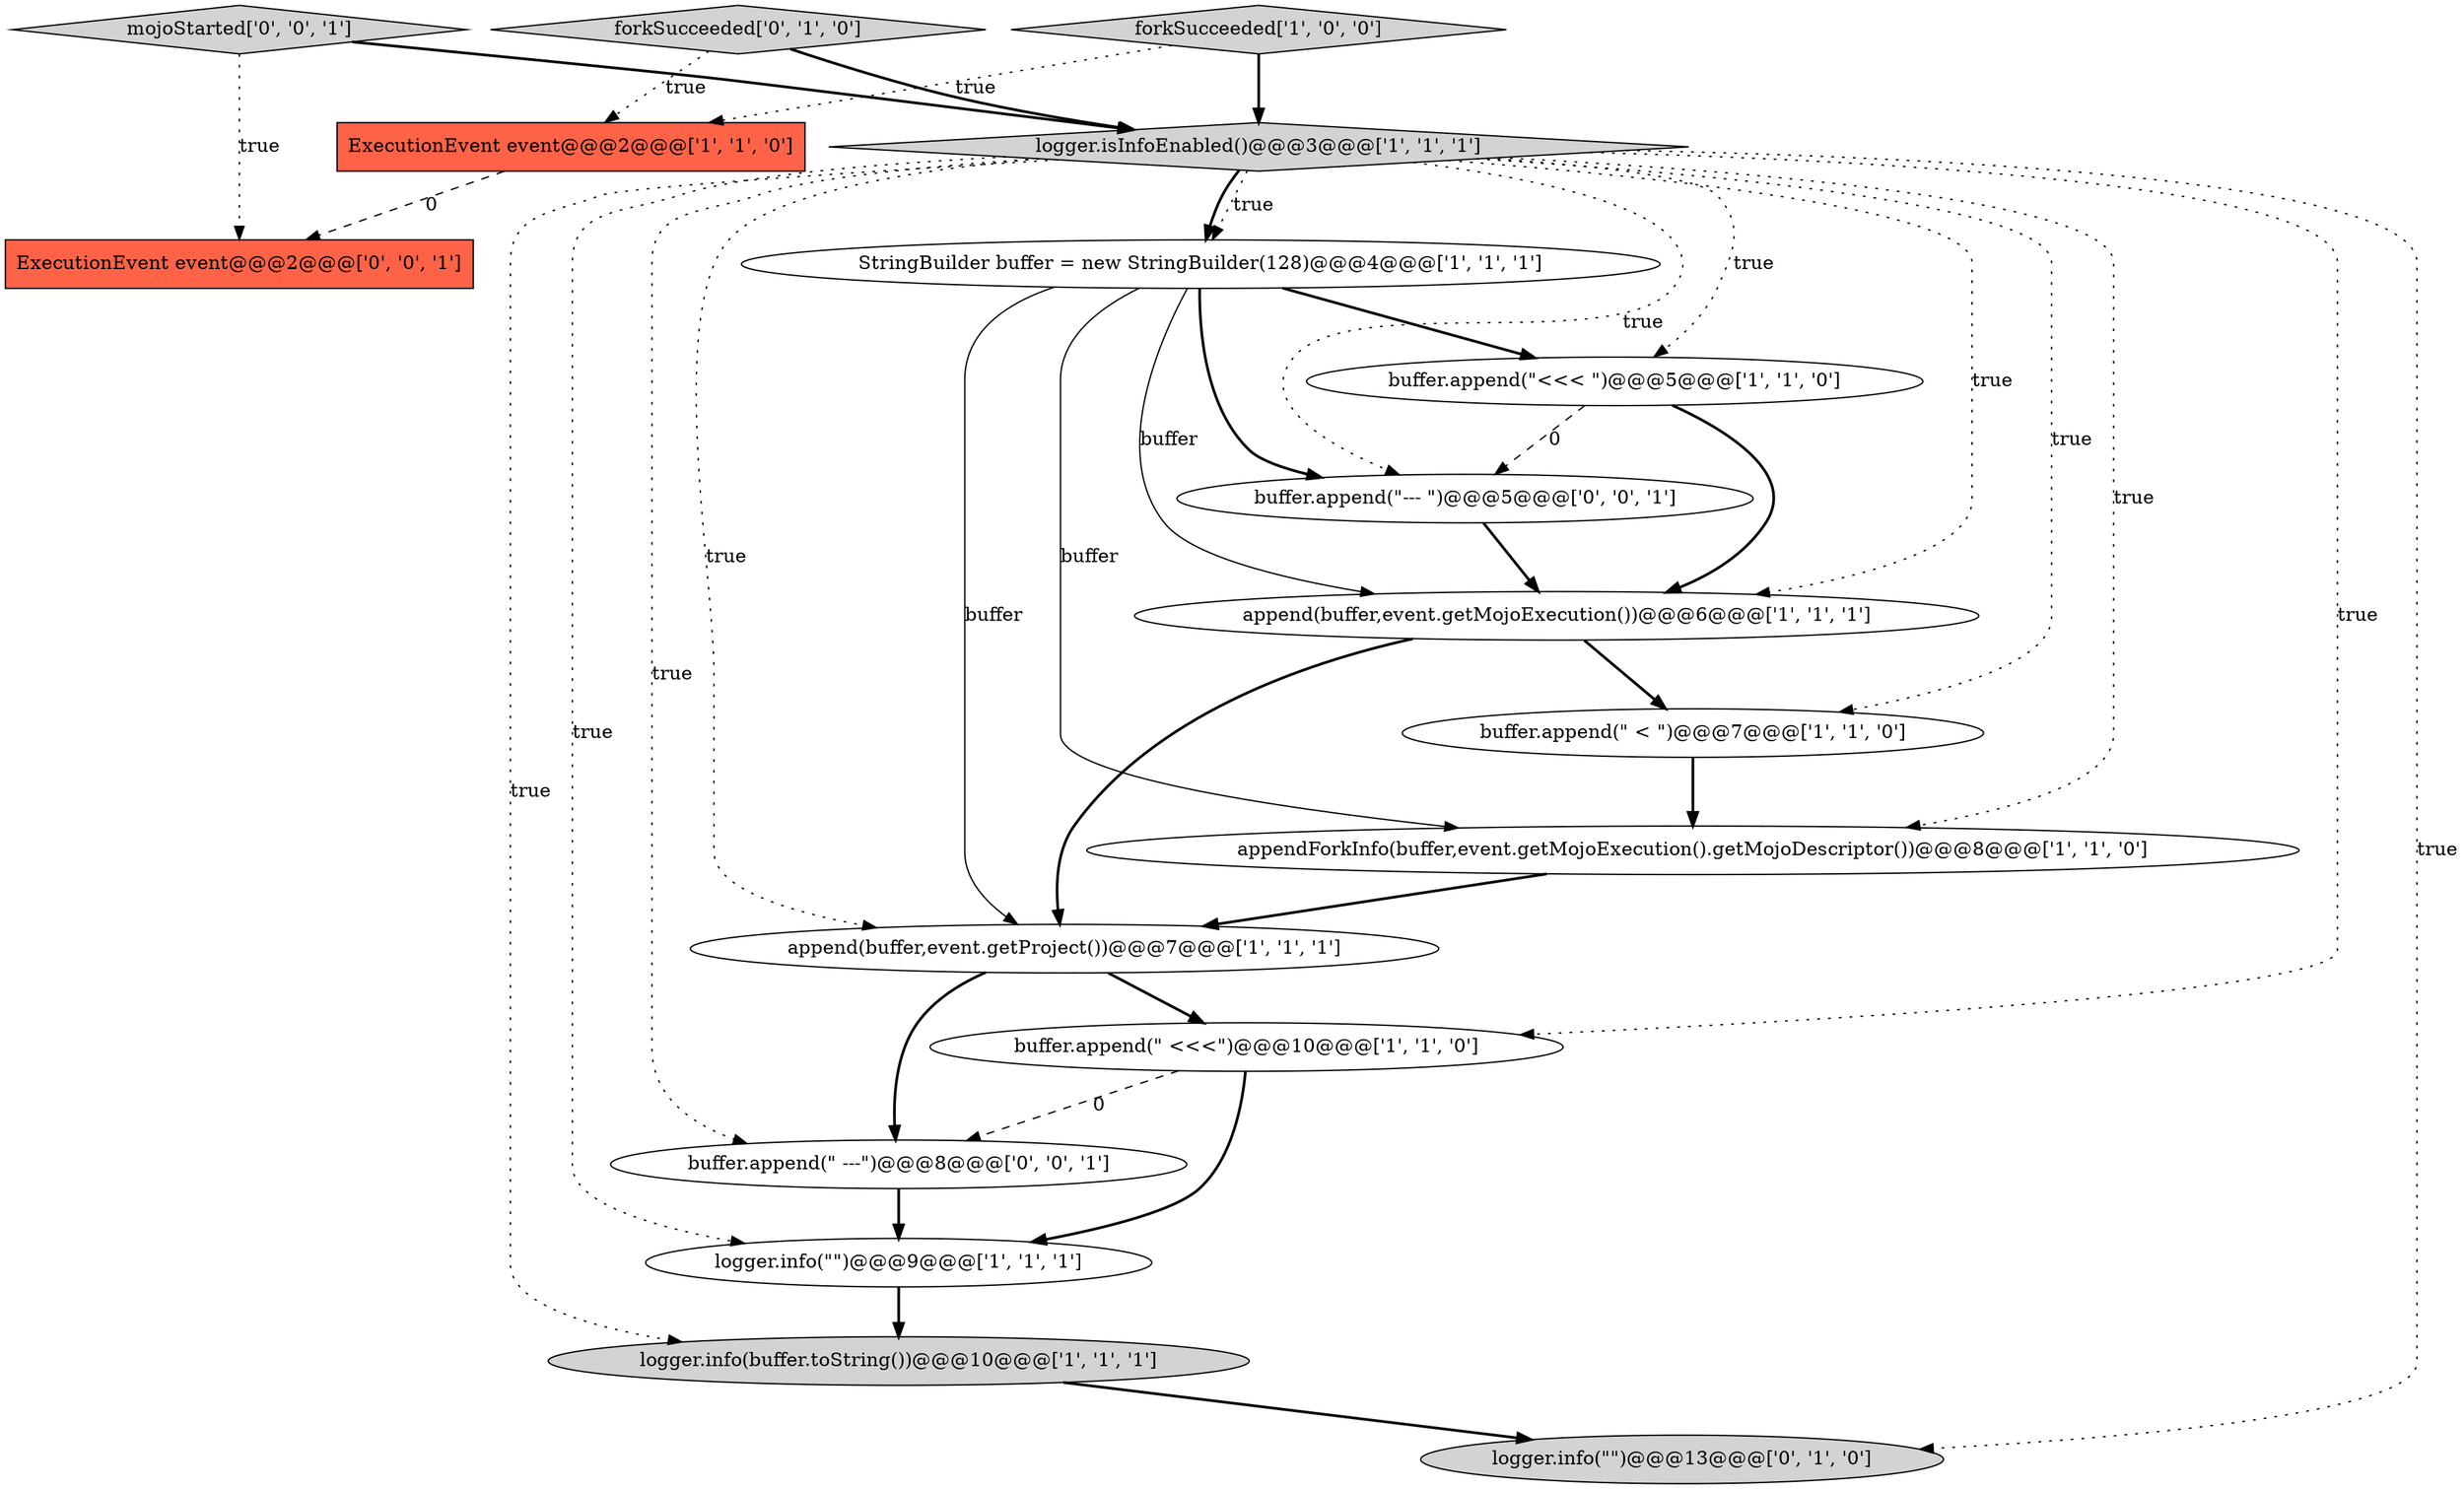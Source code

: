 digraph {
8 [style = filled, label = "forkSucceeded['1', '0', '0']", fillcolor = lightgray, shape = diamond image = "AAA0AAABBB1BBB"];
7 [style = filled, label = "append(buffer,event.getMojoExecution())@@@6@@@['1', '1', '1']", fillcolor = white, shape = ellipse image = "AAA0AAABBB1BBB"];
9 [style = filled, label = "buffer.append(\"<<< \")@@@5@@@['1', '1', '0']", fillcolor = white, shape = ellipse image = "AAA0AAABBB1BBB"];
4 [style = filled, label = "StringBuilder buffer = new StringBuilder(128)@@@4@@@['1', '1', '1']", fillcolor = white, shape = ellipse image = "AAA0AAABBB1BBB"];
6 [style = filled, label = "logger.info(buffer.toString())@@@10@@@['1', '1', '1']", fillcolor = lightgray, shape = ellipse image = "AAA0AAABBB1BBB"];
14 [style = filled, label = "buffer.append(\"--- \")@@@5@@@['0', '0', '1']", fillcolor = white, shape = ellipse image = "AAA0AAABBB3BBB"];
5 [style = filled, label = "appendForkInfo(buffer,event.getMojoExecution().getMojoDescriptor())@@@8@@@['1', '1', '0']", fillcolor = white, shape = ellipse image = "AAA0AAABBB1BBB"];
0 [style = filled, label = "buffer.append(\" < \")@@@7@@@['1', '1', '0']", fillcolor = white, shape = ellipse image = "AAA0AAABBB1BBB"];
12 [style = filled, label = "logger.info(\"\")@@@13@@@['0', '1', '0']", fillcolor = lightgray, shape = ellipse image = "AAA1AAABBB2BBB"];
16 [style = filled, label = "buffer.append(\" ---\")@@@8@@@['0', '0', '1']", fillcolor = white, shape = ellipse image = "AAA0AAABBB3BBB"];
3 [style = filled, label = "ExecutionEvent event@@@2@@@['1', '1', '0']", fillcolor = tomato, shape = box image = "AAA0AAABBB1BBB"];
11 [style = filled, label = "buffer.append(\" <<<\")@@@10@@@['1', '1', '0']", fillcolor = white, shape = ellipse image = "AAA0AAABBB1BBB"];
13 [style = filled, label = "forkSucceeded['0', '1', '0']", fillcolor = lightgray, shape = diamond image = "AAA0AAABBB2BBB"];
17 [style = filled, label = "ExecutionEvent event@@@2@@@['0', '0', '1']", fillcolor = tomato, shape = box image = "AAA0AAABBB3BBB"];
1 [style = filled, label = "append(buffer,event.getProject())@@@7@@@['1', '1', '1']", fillcolor = white, shape = ellipse image = "AAA0AAABBB1BBB"];
15 [style = filled, label = "mojoStarted['0', '0', '1']", fillcolor = lightgray, shape = diamond image = "AAA0AAABBB3BBB"];
10 [style = filled, label = "logger.isInfoEnabled()@@@3@@@['1', '1', '1']", fillcolor = lightgray, shape = diamond image = "AAA0AAABBB1BBB"];
2 [style = filled, label = "logger.info(\"\")@@@9@@@['1', '1', '1']", fillcolor = white, shape = ellipse image = "AAA0AAABBB1BBB"];
15->17 [style = dotted, label="true"];
10->2 [style = dotted, label="true"];
14->7 [style = bold, label=""];
3->17 [style = dashed, label="0"];
10->1 [style = dotted, label="true"];
10->12 [style = dotted, label="true"];
4->7 [style = solid, label="buffer"];
5->1 [style = bold, label=""];
4->1 [style = solid, label="buffer"];
10->0 [style = dotted, label="true"];
10->7 [style = dotted, label="true"];
11->2 [style = bold, label=""];
10->16 [style = dotted, label="true"];
1->11 [style = bold, label=""];
16->2 [style = bold, label=""];
9->14 [style = dashed, label="0"];
10->4 [style = dotted, label="true"];
10->4 [style = bold, label=""];
4->5 [style = solid, label="buffer"];
4->9 [style = bold, label=""];
11->16 [style = dashed, label="0"];
7->0 [style = bold, label=""];
13->3 [style = dotted, label="true"];
6->12 [style = bold, label=""];
4->14 [style = bold, label=""];
2->6 [style = bold, label=""];
10->6 [style = dotted, label="true"];
8->3 [style = dotted, label="true"];
7->1 [style = bold, label=""];
0->5 [style = bold, label=""];
13->10 [style = bold, label=""];
10->11 [style = dotted, label="true"];
1->16 [style = bold, label=""];
10->14 [style = dotted, label="true"];
15->10 [style = bold, label=""];
10->9 [style = dotted, label="true"];
8->10 [style = bold, label=""];
10->5 [style = dotted, label="true"];
9->7 [style = bold, label=""];
}
